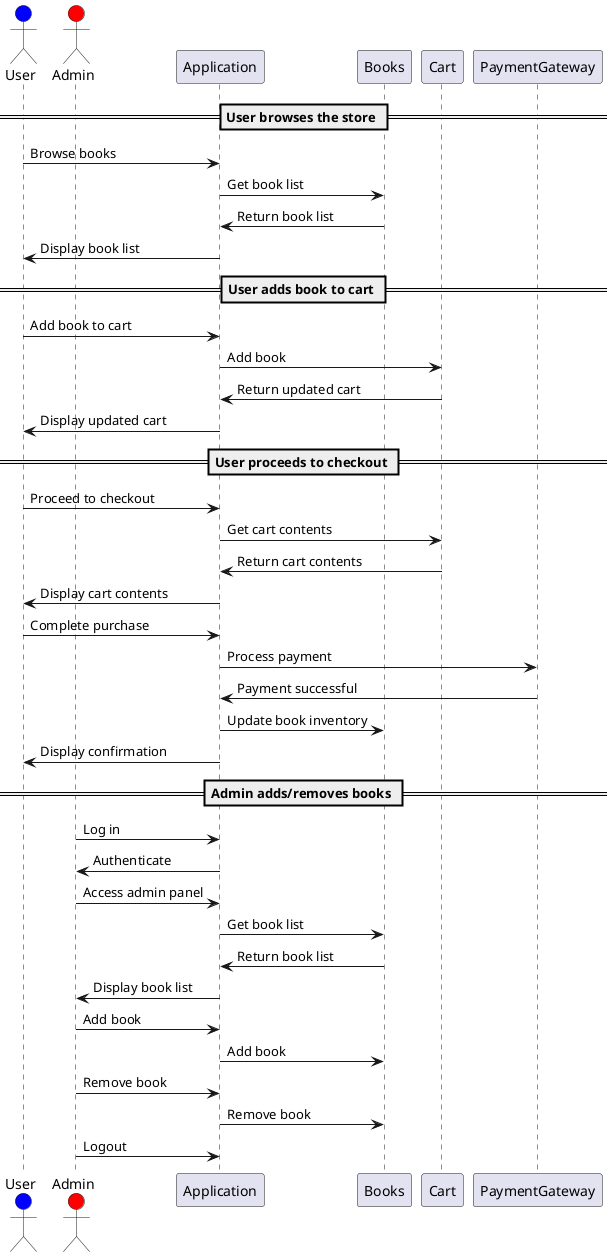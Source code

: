 @startuml

actor User #blue
actor Admin #red
participant Application
participant Books
participant Cart
participant PaymentGateway


== User browses the store ==

User -> Application: Browse books
Application -> Books: Get book list
Books -> Application: Return book list
Application -> User: Display book list

== User adds book to cart ==

User -> Application: Add book to cart
Application -> Cart: Add book
Cart -> Application: Return updated cart
Application -> User: Display updated cart

== User proceeds to checkout ==

User -> Application: Proceed to checkout
Application -> Cart: Get cart contents
Cart -> Application: Return cart contents
Application -> User: Display cart contents
User -> Application: Complete purchase
Application -> PaymentGateway: Process payment
PaymentGateway -> Application: Payment successful
Application -> Books: Update book inventory
Application -> User: Display confirmation

== Admin adds/removes books ==

Admin -> Application: Log in
Application -> Admin: Authenticate
Admin -> Application: Access admin panel
Application -> Books: Get book list
Books -> Application: Return book list
Application -> Admin: Display book list
Admin -> Application: Add book
Application -> Books: Add book
Admin -> Application: Remove book
Application -> Books: Remove book
Admin -> Application: Logout

@enduml